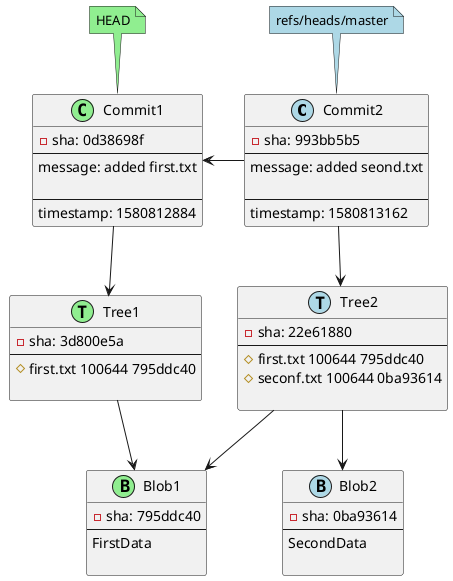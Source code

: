 @startuml

class Commit2 <<(C,lightblue)>> {
-sha: 993bb5b5
--
message: added seond.txt

--
timestamp: 1580813162
}
class Commit1 <<(C,lightgreen)>> {
-sha: 0d38698f
--
message: added first.txt

--
timestamp: 1580812884
}
class Tree2 <<(T,lightblue)>> {
-sha: 22e61880
--
# first.txt 100644 795ddc40
# seconf.txt 100644 0ba93614

}
class Tree1 <<(T,lightgreen)>> {
-sha: 3d800e5a
--
# first.txt 100644 795ddc40

}
class Blob1 <<(B,lightgreen)>> {
-sha: 795ddc40
--
FirstData

}
class Blob2 <<(B,lightblue)>> {
-sha: 0ba93614
--
SecondData

}
Commit2 --> Tree2
Commit1 --> Tree1
Tree2 --> Blob1
Tree2 --> Blob2
Tree1 --> Blob1
Commit2 -l-> Commit1
note top of Commit1 #lightgreen : HEAD
note top of Commit2 #lightblue : refs/heads/master

@enduml